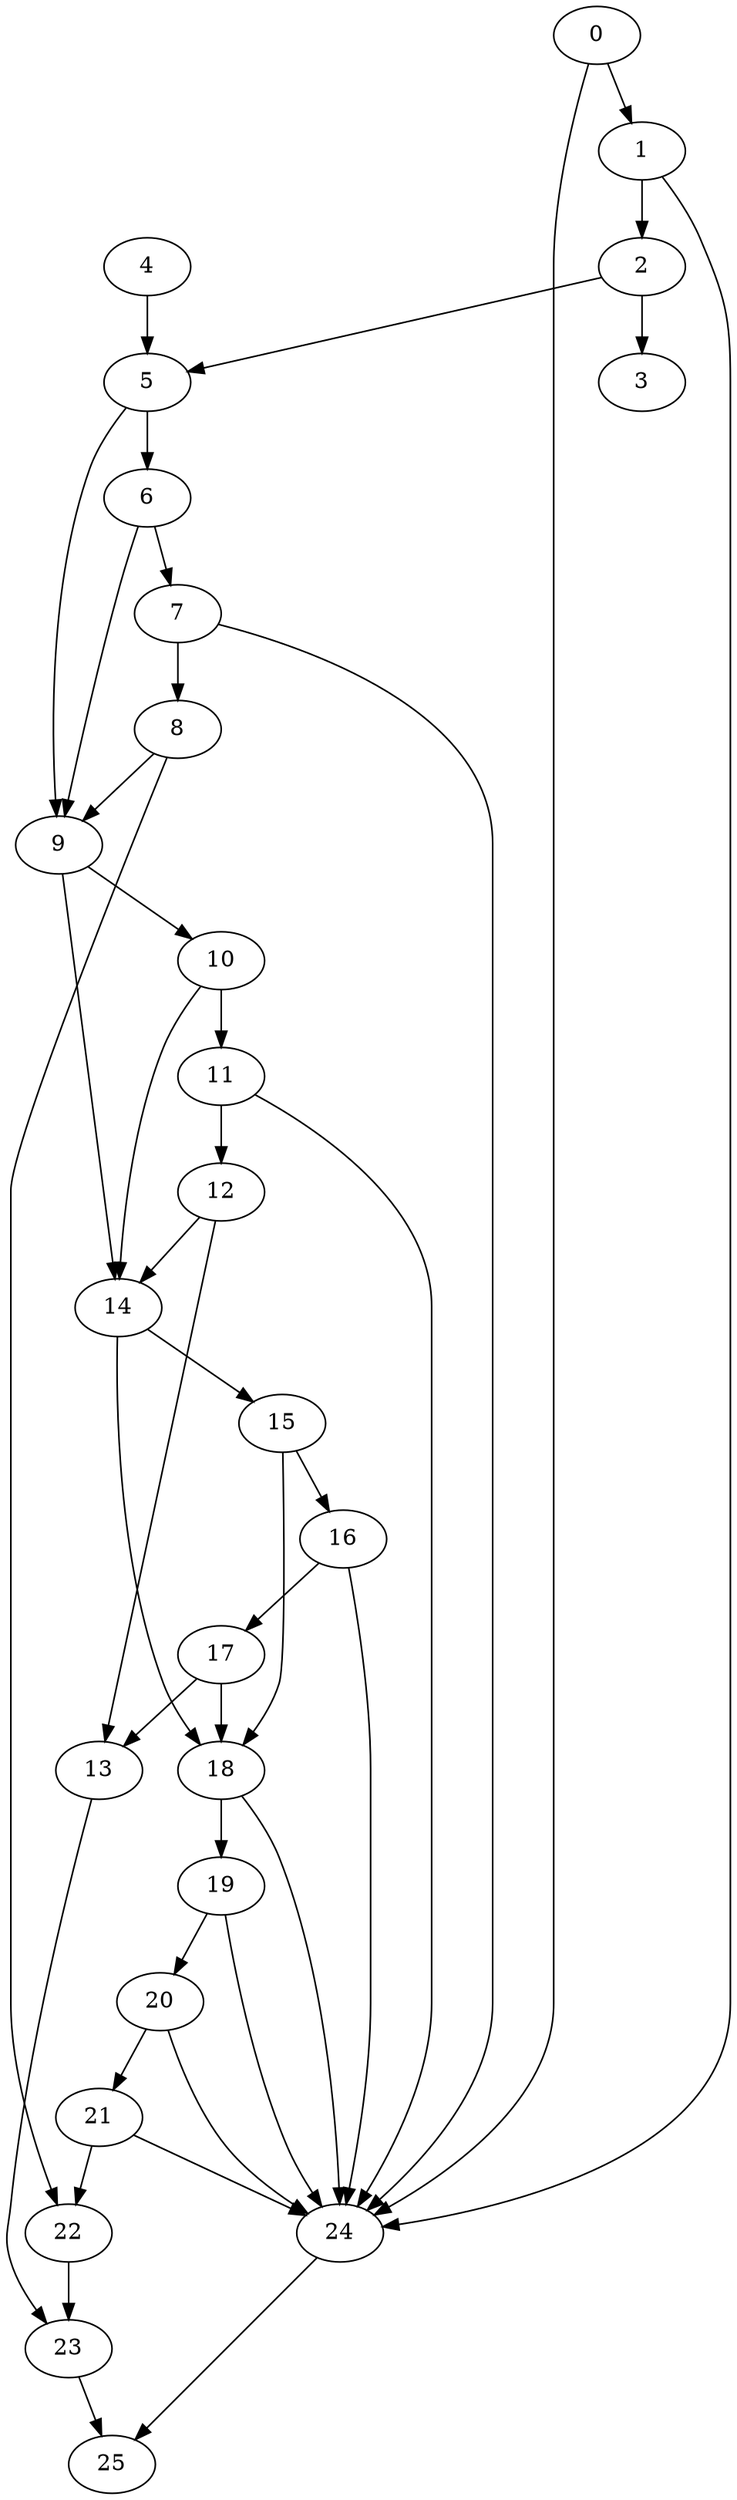 digraph {
	0
	1
	2
	3
	4
	5
	6
	7
	8
	9
	10
	11
	12
	13
	14
	15
	16
	17
	18
	19
	20
	21
	22
	23
	24
	25
	5 -> 9
	6 -> 9
	8 -> 9
	15 -> 16
	16 -> 17
	18 -> 19
	13 -> 23
	22 -> 23
	5 -> 6
	2 -> 5
	4 -> 5
	7 -> 8
	10 -> 11
	12 -> 13
	17 -> 13
	9 -> 14
	10 -> 14
	12 -> 14
	14 -> 15
	1 -> 24
	11 -> 24
	18 -> 24
	0 -> 24
	7 -> 24
	16 -> 24
	19 -> 24
	20 -> 24
	21 -> 24
	0 -> 1
	1 -> 2
	2 -> 3
	6 -> 7
	9 -> 10
	11 -> 12
	15 -> 18
	17 -> 18
	14 -> 18
	8 -> 22
	21 -> 22
	19 -> 20
	23 -> 25
	24 -> 25
	20 -> 21
}
